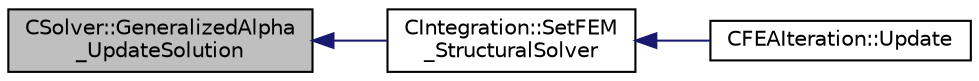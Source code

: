 digraph "CSolver::GeneralizedAlpha_UpdateSolution"
{
  edge [fontname="Helvetica",fontsize="10",labelfontname="Helvetica",labelfontsize="10"];
  node [fontname="Helvetica",fontsize="10",shape=record];
  rankdir="LR";
  Node845 [label="CSolver::GeneralizedAlpha\l_UpdateSolution",height=0.2,width=0.4,color="black", fillcolor="grey75", style="filled", fontcolor="black"];
  Node845 -> Node846 [dir="back",color="midnightblue",fontsize="10",style="solid",fontname="Helvetica"];
  Node846 [label="CIntegration::SetFEM\l_StructuralSolver",height=0.2,width=0.4,color="black", fillcolor="white", style="filled",URL="$class_c_integration.html#a4d86dc638a56058045a2f6168473cbce",tooltip="Save the structural solution at different time steps. "];
  Node846 -> Node847 [dir="back",color="midnightblue",fontsize="10",style="solid",fontname="Helvetica"];
  Node847 [label="CFEAIteration::Update",height=0.2,width=0.4,color="black", fillcolor="white", style="filled",URL="$class_c_f_e_a_iteration.html#a333fe2537a8cfe7e3791a004f4d9fe83",tooltip="Updates the containers for the FEM system. "];
}
